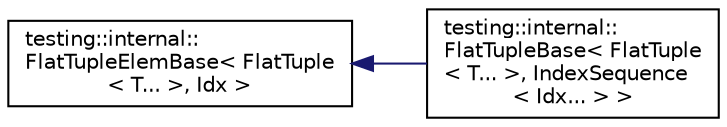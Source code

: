 digraph "Иерархия классов. Графический вид."
{
 // LATEX_PDF_SIZE
  edge [fontname="Helvetica",fontsize="10",labelfontname="Helvetica",labelfontsize="10"];
  node [fontname="Helvetica",fontsize="10",shape=record];
  rankdir="LR";
  Node0 [label="testing::internal::\lFlatTupleElemBase\< FlatTuple\l\< T... \>, Idx \>",height=0.2,width=0.4,color="black", fillcolor="white", style="filled",URL="$structtesting_1_1internal_1_1FlatTupleElemBase.html",tooltip=" "];
  Node0 -> Node1 [dir="back",color="midnightblue",fontsize="10",style="solid",fontname="Helvetica"];
  Node1 [label="testing::internal::\lFlatTupleBase\< FlatTuple\l\< T... \>, IndexSequence\l\< Idx... \> \>",height=0.2,width=0.4,color="black", fillcolor="white", style="filled",URL="$structtesting_1_1internal_1_1FlatTupleBase_3_01FlatTuple_3_01T_8_8_8_01_4_00_01IndexSequence_3_01Idx_8_8_8_01_4_01_4.html",tooltip=" "];
}
